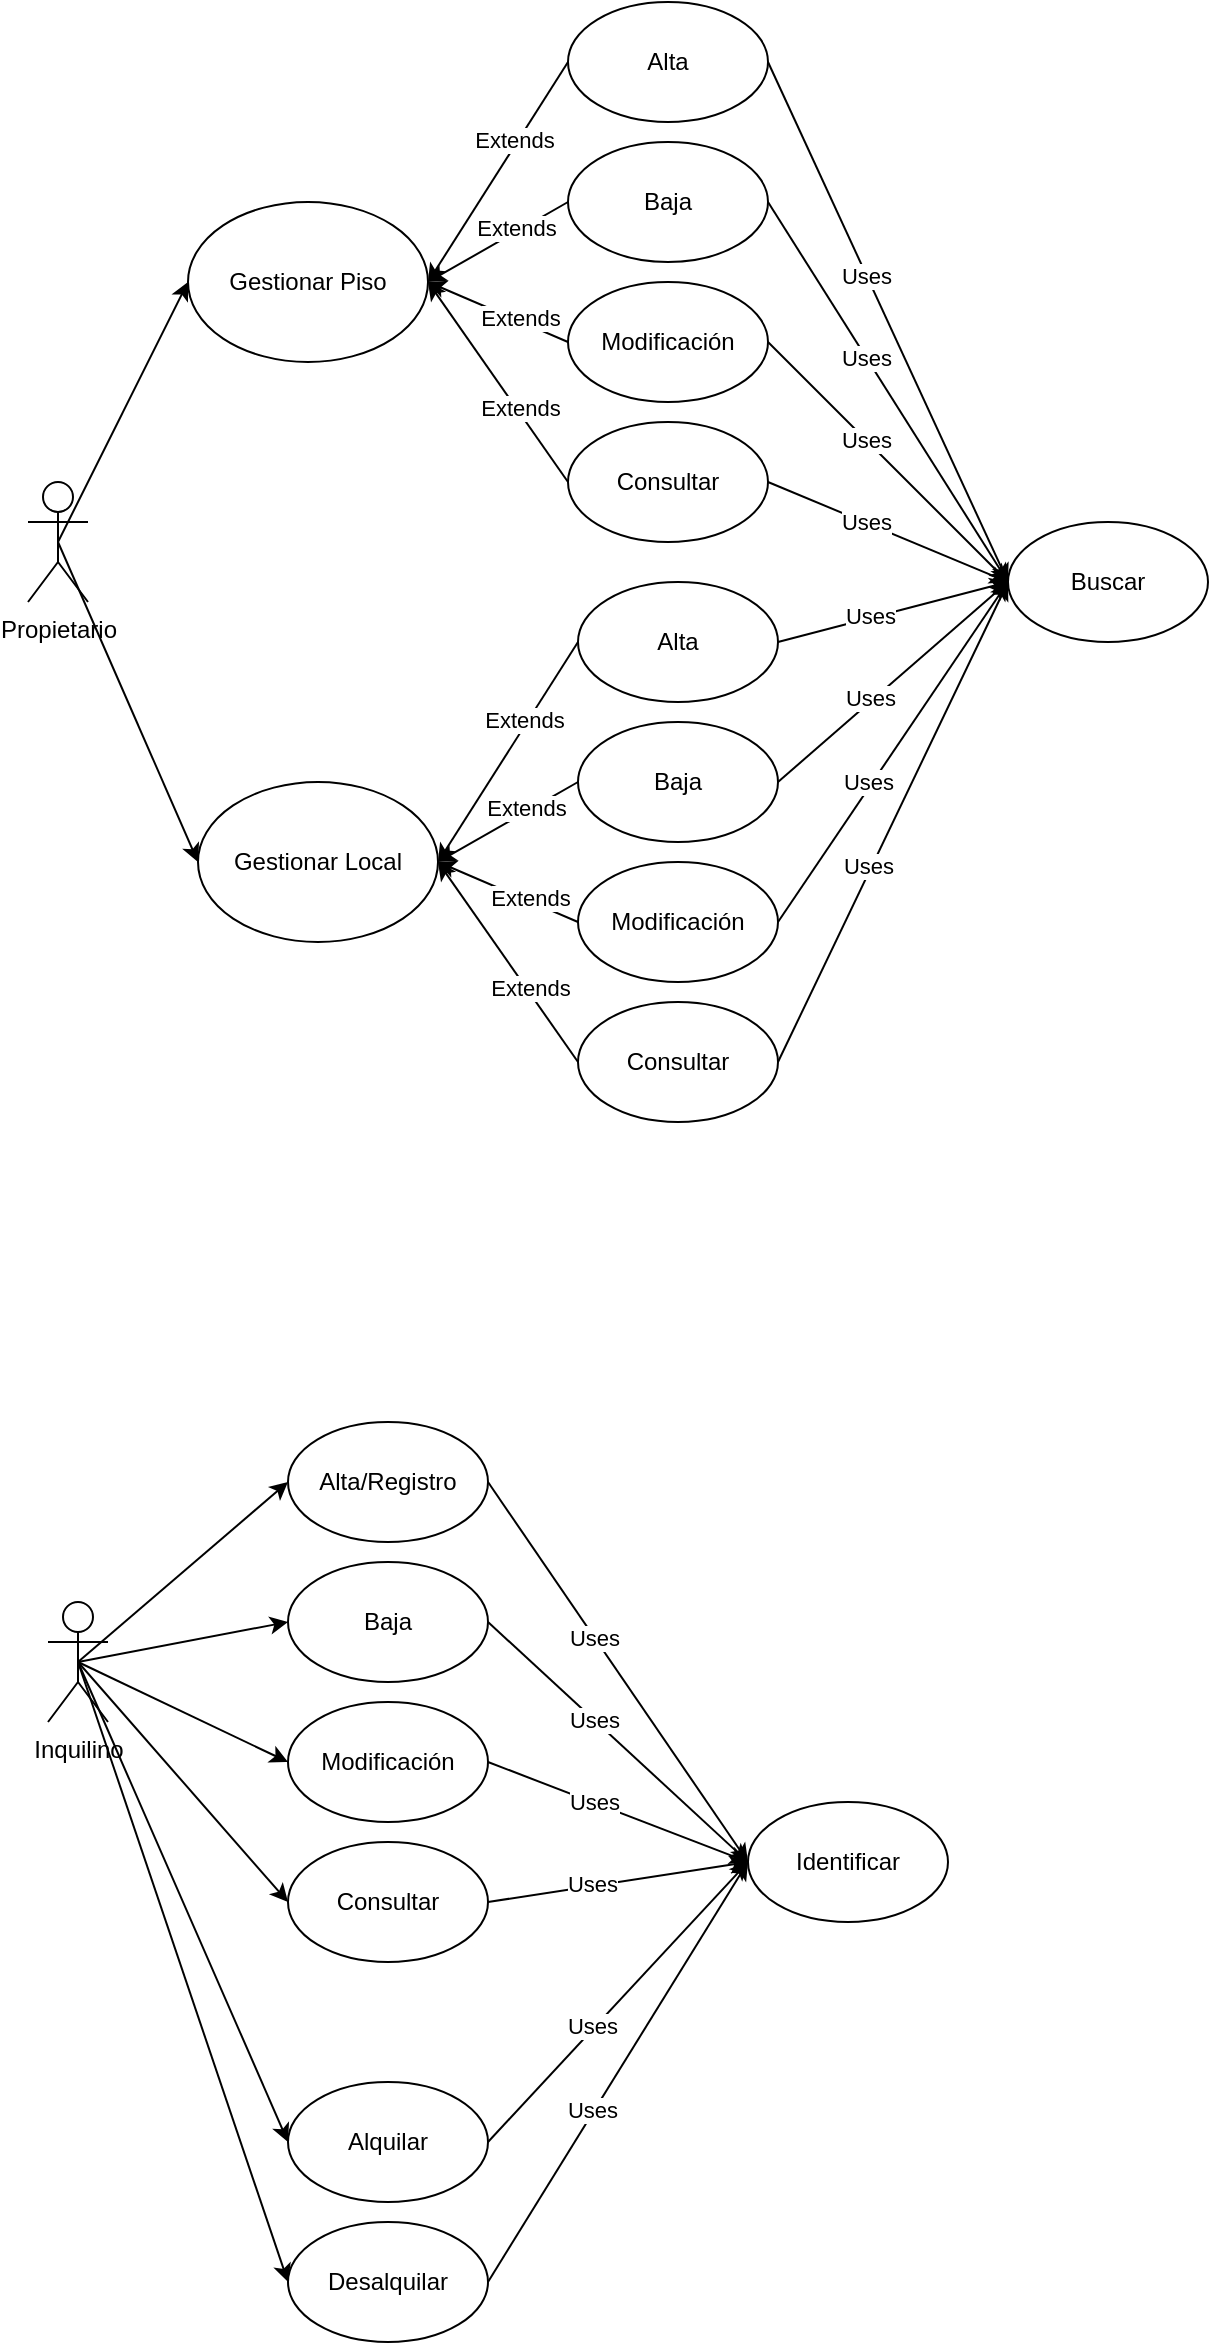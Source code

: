 <mxfile version="23.1.0" type="google">
  <diagram name="Página-1" id="PzWrmFnyrlwjwYk0gH7B">
    <mxGraphModel grid="1" page="1" gridSize="10" guides="1" tooltips="1" connect="1" arrows="1" fold="1" pageScale="1" pageWidth="827" pageHeight="1169" math="0" shadow="0">
      <root>
        <mxCell id="0" />
        <mxCell id="1" parent="0" />
        <mxCell id="1USKCnc2N3t1zNXN5_7O-1" value="Propietario" style="shape=umlActor;verticalLabelPosition=bottom;verticalAlign=top;html=1;outlineConnect=0;" vertex="1" parent="1">
          <mxGeometry x="-370" y="350" width="30" height="60" as="geometry" />
        </mxCell>
        <mxCell id="1USKCnc2N3t1zNXN5_7O-8" value="Alta" style="ellipse;whiteSpace=wrap;html=1;" vertex="1" parent="1">
          <mxGeometry x="-100" y="110" width="100" height="60" as="geometry" />
        </mxCell>
        <mxCell id="1USKCnc2N3t1zNXN5_7O-12" value="Gestionar Piso" style="ellipse;whiteSpace=wrap;html=1;" vertex="1" parent="1">
          <mxGeometry x="-290" y="210" width="120" height="80" as="geometry" />
        </mxCell>
        <mxCell id="1USKCnc2N3t1zNXN5_7O-13" value="Baja" style="ellipse;whiteSpace=wrap;html=1;" vertex="1" parent="1">
          <mxGeometry x="-100" y="180" width="100" height="60" as="geometry" />
        </mxCell>
        <mxCell id="1USKCnc2N3t1zNXN5_7O-14" value="Modificación" style="ellipse;whiteSpace=wrap;html=1;" vertex="1" parent="1">
          <mxGeometry x="-100" y="250" width="100" height="60" as="geometry" />
        </mxCell>
        <mxCell id="1USKCnc2N3t1zNXN5_7O-15" value="Consultar" style="ellipse;whiteSpace=wrap;html=1;" vertex="1" parent="1">
          <mxGeometry x="-100" y="320" width="100" height="60" as="geometry" />
        </mxCell>
        <mxCell id="1USKCnc2N3t1zNXN5_7O-16" value="" style="endArrow=classic;html=1;rounded=0;entryX=1;entryY=0.5;entryDx=0;entryDy=0;exitX=0;exitY=0.5;exitDx=0;exitDy=0;" edge="1" parent="1" source="1USKCnc2N3t1zNXN5_7O-8" target="1USKCnc2N3t1zNXN5_7O-12">
          <mxGeometry width="50" height="50" relative="1" as="geometry">
            <mxPoint x="-220" y="490" as="sourcePoint" />
            <mxPoint x="-170" y="440" as="targetPoint" />
          </mxGeometry>
        </mxCell>
        <mxCell id="1USKCnc2N3t1zNXN5_7O-17" value="Extends" style="edgeLabel;html=1;align=center;verticalAlign=middle;resizable=0;points=[];" connectable="0" vertex="1" parent="1USKCnc2N3t1zNXN5_7O-16">
          <mxGeometry x="-0.273" y="-2" relative="1" as="geometry">
            <mxPoint as="offset" />
          </mxGeometry>
        </mxCell>
        <mxCell id="1USKCnc2N3t1zNXN5_7O-18" value="" style="endArrow=classic;html=1;rounded=0;entryX=1;entryY=0.5;entryDx=0;entryDy=0;exitX=0;exitY=0.5;exitDx=0;exitDy=0;" edge="1" parent="1" source="1USKCnc2N3t1zNXN5_7O-13" target="1USKCnc2N3t1zNXN5_7O-12">
          <mxGeometry width="50" height="50" relative="1" as="geometry">
            <mxPoint x="-90" y="150" as="sourcePoint" />
            <mxPoint x="-160" y="260" as="targetPoint" />
          </mxGeometry>
        </mxCell>
        <mxCell id="1USKCnc2N3t1zNXN5_7O-19" value="Extends" style="edgeLabel;html=1;align=center;verticalAlign=middle;resizable=0;points=[];" connectable="0" vertex="1" parent="1USKCnc2N3t1zNXN5_7O-18">
          <mxGeometry x="-0.273" y="-2" relative="1" as="geometry">
            <mxPoint as="offset" />
          </mxGeometry>
        </mxCell>
        <mxCell id="1USKCnc2N3t1zNXN5_7O-20" value="" style="endArrow=classic;html=1;rounded=0;entryX=1;entryY=0.5;entryDx=0;entryDy=0;exitX=0;exitY=0.5;exitDx=0;exitDy=0;" edge="1" parent="1" source="1USKCnc2N3t1zNXN5_7O-14" target="1USKCnc2N3t1zNXN5_7O-12">
          <mxGeometry width="50" height="50" relative="1" as="geometry">
            <mxPoint x="-80" y="160" as="sourcePoint" />
            <mxPoint x="-150" y="270" as="targetPoint" />
          </mxGeometry>
        </mxCell>
        <mxCell id="1USKCnc2N3t1zNXN5_7O-21" value="Extends" style="edgeLabel;html=1;align=center;verticalAlign=middle;resizable=0;points=[];" connectable="0" vertex="1" parent="1USKCnc2N3t1zNXN5_7O-20">
          <mxGeometry x="-0.273" y="-2" relative="1" as="geometry">
            <mxPoint as="offset" />
          </mxGeometry>
        </mxCell>
        <mxCell id="1USKCnc2N3t1zNXN5_7O-22" value="" style="endArrow=classic;html=1;rounded=0;entryX=1;entryY=0.5;entryDx=0;entryDy=0;exitX=0;exitY=0.5;exitDx=0;exitDy=0;" edge="1" parent="1" source="1USKCnc2N3t1zNXN5_7O-15" target="1USKCnc2N3t1zNXN5_7O-12">
          <mxGeometry width="50" height="50" relative="1" as="geometry">
            <mxPoint x="-70" y="170" as="sourcePoint" />
            <mxPoint x="-140" y="280" as="targetPoint" />
          </mxGeometry>
        </mxCell>
        <mxCell id="1USKCnc2N3t1zNXN5_7O-23" value="Extends" style="edgeLabel;html=1;align=center;verticalAlign=middle;resizable=0;points=[];" connectable="0" vertex="1" parent="1USKCnc2N3t1zNXN5_7O-22">
          <mxGeometry x="-0.273" y="-2" relative="1" as="geometry">
            <mxPoint as="offset" />
          </mxGeometry>
        </mxCell>
        <mxCell id="1USKCnc2N3t1zNXN5_7O-24" value="Buscar" style="ellipse;whiteSpace=wrap;html=1;" vertex="1" parent="1">
          <mxGeometry x="120" y="370" width="100" height="60" as="geometry" />
        </mxCell>
        <mxCell id="1USKCnc2N3t1zNXN5_7O-34" value="" style="endArrow=classic;html=1;rounded=0;entryX=0;entryY=0.5;entryDx=0;entryDy=0;exitX=1;exitY=0.5;exitDx=0;exitDy=0;" edge="1" parent="1" source="1USKCnc2N3t1zNXN5_7O-8" target="1USKCnc2N3t1zNXN5_7O-24">
          <mxGeometry width="50" height="50" relative="1" as="geometry">
            <mxPoint x="93" y="257" as="sourcePoint" />
            <mxPoint x="10" y="150" as="targetPoint" />
          </mxGeometry>
        </mxCell>
        <mxCell id="1USKCnc2N3t1zNXN5_7O-35" value="Uses" style="edgeLabel;html=1;align=center;verticalAlign=middle;resizable=0;points=[];" connectable="0" vertex="1" parent="1USKCnc2N3t1zNXN5_7O-34">
          <mxGeometry x="-0.181" y="1" relative="1" as="geometry">
            <mxPoint x="-1" as="offset" />
          </mxGeometry>
        </mxCell>
        <mxCell id="1USKCnc2N3t1zNXN5_7O-36" value="" style="endArrow=classic;html=1;rounded=0;entryX=0;entryY=0.5;entryDx=0;entryDy=0;exitX=1;exitY=0.5;exitDx=0;exitDy=0;" edge="1" parent="1" source="1USKCnc2N3t1zNXN5_7O-13" target="1USKCnc2N3t1zNXN5_7O-24">
          <mxGeometry width="50" height="50" relative="1" as="geometry">
            <mxPoint x="10" y="150" as="sourcePoint" />
            <mxPoint x="90" y="250" as="targetPoint" />
          </mxGeometry>
        </mxCell>
        <mxCell id="1USKCnc2N3t1zNXN5_7O-37" value="Uses" style="edgeLabel;html=1;align=center;verticalAlign=middle;resizable=0;points=[];" connectable="0" vertex="1" parent="1USKCnc2N3t1zNXN5_7O-36">
          <mxGeometry x="-0.181" y="1" relative="1" as="geometry">
            <mxPoint x="-1" as="offset" />
          </mxGeometry>
        </mxCell>
        <mxCell id="1USKCnc2N3t1zNXN5_7O-38" value="" style="endArrow=classic;html=1;rounded=0;entryX=0;entryY=0.5;entryDx=0;entryDy=0;exitX=1;exitY=0.5;exitDx=0;exitDy=0;" edge="1" parent="1" source="1USKCnc2N3t1zNXN5_7O-14" target="1USKCnc2N3t1zNXN5_7O-24">
          <mxGeometry width="50" height="50" relative="1" as="geometry">
            <mxPoint x="20" y="160" as="sourcePoint" />
            <mxPoint x="100" y="260" as="targetPoint" />
          </mxGeometry>
        </mxCell>
        <mxCell id="1USKCnc2N3t1zNXN5_7O-39" value="Uses" style="edgeLabel;html=1;align=center;verticalAlign=middle;resizable=0;points=[];" connectable="0" vertex="1" parent="1USKCnc2N3t1zNXN5_7O-38">
          <mxGeometry x="-0.181" y="1" relative="1" as="geometry">
            <mxPoint x="-1" as="offset" />
          </mxGeometry>
        </mxCell>
        <mxCell id="1USKCnc2N3t1zNXN5_7O-40" value="" style="endArrow=classic;html=1;rounded=0;entryX=0;entryY=0.5;entryDx=0;entryDy=0;exitX=1;exitY=0.5;exitDx=0;exitDy=0;" edge="1" parent="1" source="1USKCnc2N3t1zNXN5_7O-15" target="1USKCnc2N3t1zNXN5_7O-24">
          <mxGeometry width="50" height="50" relative="1" as="geometry">
            <mxPoint x="30" y="170" as="sourcePoint" />
            <mxPoint x="110" y="270" as="targetPoint" />
          </mxGeometry>
        </mxCell>
        <mxCell id="1USKCnc2N3t1zNXN5_7O-41" value="Uses" style="edgeLabel;html=1;align=center;verticalAlign=middle;resizable=0;points=[];" connectable="0" vertex="1" parent="1USKCnc2N3t1zNXN5_7O-40">
          <mxGeometry x="-0.181" y="1" relative="1" as="geometry">
            <mxPoint x="-1" as="offset" />
          </mxGeometry>
        </mxCell>
        <mxCell id="1USKCnc2N3t1zNXN5_7O-42" value="" style="endArrow=classic;html=1;rounded=0;exitX=0.5;exitY=0.5;exitDx=0;exitDy=0;exitPerimeter=0;entryX=0;entryY=0.5;entryDx=0;entryDy=0;" edge="1" parent="1" source="1USKCnc2N3t1zNXN5_7O-1" target="1USKCnc2N3t1zNXN5_7O-12">
          <mxGeometry width="50" height="50" relative="1" as="geometry">
            <mxPoint x="-280" y="420" as="sourcePoint" />
            <mxPoint x="-230" y="370" as="targetPoint" />
          </mxGeometry>
        </mxCell>
        <mxCell id="1USKCnc2N3t1zNXN5_7O-43" value="Alta" style="ellipse;whiteSpace=wrap;html=1;" vertex="1" parent="1">
          <mxGeometry x="-95" y="400" width="100" height="60" as="geometry" />
        </mxCell>
        <mxCell id="1USKCnc2N3t1zNXN5_7O-44" value="Gestionar Local" style="ellipse;whiteSpace=wrap;html=1;" vertex="1" parent="1">
          <mxGeometry x="-285" y="500" width="120" height="80" as="geometry" />
        </mxCell>
        <mxCell id="1USKCnc2N3t1zNXN5_7O-45" value="Baja" style="ellipse;whiteSpace=wrap;html=1;" vertex="1" parent="1">
          <mxGeometry x="-95" y="470" width="100" height="60" as="geometry" />
        </mxCell>
        <mxCell id="1USKCnc2N3t1zNXN5_7O-46" value="Modificación" style="ellipse;whiteSpace=wrap;html=1;" vertex="1" parent="1">
          <mxGeometry x="-95" y="540" width="100" height="60" as="geometry" />
        </mxCell>
        <mxCell id="1USKCnc2N3t1zNXN5_7O-47" value="Consultar" style="ellipse;whiteSpace=wrap;html=1;" vertex="1" parent="1">
          <mxGeometry x="-95" y="610" width="100" height="60" as="geometry" />
        </mxCell>
        <mxCell id="1USKCnc2N3t1zNXN5_7O-48" value="" style="endArrow=classic;html=1;rounded=0;entryX=1;entryY=0.5;entryDx=0;entryDy=0;exitX=0;exitY=0.5;exitDx=0;exitDy=0;" edge="1" parent="1" source="1USKCnc2N3t1zNXN5_7O-43" target="1USKCnc2N3t1zNXN5_7O-44">
          <mxGeometry width="50" height="50" relative="1" as="geometry">
            <mxPoint x="-215" y="780" as="sourcePoint" />
            <mxPoint x="-165" y="730" as="targetPoint" />
          </mxGeometry>
        </mxCell>
        <mxCell id="1USKCnc2N3t1zNXN5_7O-49" value="Extends" style="edgeLabel;html=1;align=center;verticalAlign=middle;resizable=0;points=[];" connectable="0" vertex="1" parent="1USKCnc2N3t1zNXN5_7O-48">
          <mxGeometry x="-0.273" y="-2" relative="1" as="geometry">
            <mxPoint as="offset" />
          </mxGeometry>
        </mxCell>
        <mxCell id="1USKCnc2N3t1zNXN5_7O-50" value="" style="endArrow=classic;html=1;rounded=0;entryX=1;entryY=0.5;entryDx=0;entryDy=0;exitX=0;exitY=0.5;exitDx=0;exitDy=0;" edge="1" parent="1" source="1USKCnc2N3t1zNXN5_7O-45" target="1USKCnc2N3t1zNXN5_7O-44">
          <mxGeometry width="50" height="50" relative="1" as="geometry">
            <mxPoint x="-85" y="440" as="sourcePoint" />
            <mxPoint x="-155" y="550" as="targetPoint" />
          </mxGeometry>
        </mxCell>
        <mxCell id="1USKCnc2N3t1zNXN5_7O-51" value="Extends" style="edgeLabel;html=1;align=center;verticalAlign=middle;resizable=0;points=[];" connectable="0" vertex="1" parent="1USKCnc2N3t1zNXN5_7O-50">
          <mxGeometry x="-0.273" y="-2" relative="1" as="geometry">
            <mxPoint as="offset" />
          </mxGeometry>
        </mxCell>
        <mxCell id="1USKCnc2N3t1zNXN5_7O-52" value="" style="endArrow=classic;html=1;rounded=0;entryX=1;entryY=0.5;entryDx=0;entryDy=0;exitX=0;exitY=0.5;exitDx=0;exitDy=0;" edge="1" parent="1" source="1USKCnc2N3t1zNXN5_7O-46" target="1USKCnc2N3t1zNXN5_7O-44">
          <mxGeometry width="50" height="50" relative="1" as="geometry">
            <mxPoint x="-75" y="450" as="sourcePoint" />
            <mxPoint x="-145" y="560" as="targetPoint" />
          </mxGeometry>
        </mxCell>
        <mxCell id="1USKCnc2N3t1zNXN5_7O-53" value="Extends" style="edgeLabel;html=1;align=center;verticalAlign=middle;resizable=0;points=[];" connectable="0" vertex="1" parent="1USKCnc2N3t1zNXN5_7O-52">
          <mxGeometry x="-0.273" y="-2" relative="1" as="geometry">
            <mxPoint as="offset" />
          </mxGeometry>
        </mxCell>
        <mxCell id="1USKCnc2N3t1zNXN5_7O-54" value="" style="endArrow=classic;html=1;rounded=0;entryX=1;entryY=0.5;entryDx=0;entryDy=0;exitX=0;exitY=0.5;exitDx=0;exitDy=0;" edge="1" parent="1" source="1USKCnc2N3t1zNXN5_7O-47" target="1USKCnc2N3t1zNXN5_7O-44">
          <mxGeometry width="50" height="50" relative="1" as="geometry">
            <mxPoint x="-65" y="460" as="sourcePoint" />
            <mxPoint x="-135" y="570" as="targetPoint" />
          </mxGeometry>
        </mxCell>
        <mxCell id="1USKCnc2N3t1zNXN5_7O-55" value="Extends" style="edgeLabel;html=1;align=center;verticalAlign=middle;resizable=0;points=[];" connectable="0" vertex="1" parent="1USKCnc2N3t1zNXN5_7O-54">
          <mxGeometry x="-0.273" y="-2" relative="1" as="geometry">
            <mxPoint as="offset" />
          </mxGeometry>
        </mxCell>
        <mxCell id="1USKCnc2N3t1zNXN5_7O-57" value="" style="endArrow=classic;html=1;rounded=0;entryX=0;entryY=0.5;entryDx=0;entryDy=0;exitX=1;exitY=0.5;exitDx=0;exitDy=0;" edge="1" parent="1" source="1USKCnc2N3t1zNXN5_7O-43" target="1USKCnc2N3t1zNXN5_7O-24">
          <mxGeometry width="50" height="50" relative="1" as="geometry">
            <mxPoint x="98" y="547" as="sourcePoint" />
            <mxPoint x="85" y="530" as="targetPoint" />
          </mxGeometry>
        </mxCell>
        <mxCell id="1USKCnc2N3t1zNXN5_7O-58" value="Uses" style="edgeLabel;html=1;align=center;verticalAlign=middle;resizable=0;points=[];" connectable="0" vertex="1" parent="1USKCnc2N3t1zNXN5_7O-57">
          <mxGeometry x="-0.181" y="1" relative="1" as="geometry">
            <mxPoint x="-1" as="offset" />
          </mxGeometry>
        </mxCell>
        <mxCell id="1USKCnc2N3t1zNXN5_7O-59" value="" style="endArrow=classic;html=1;rounded=0;entryX=0;entryY=0.5;entryDx=0;entryDy=0;exitX=1;exitY=0.5;exitDx=0;exitDy=0;" edge="1" parent="1" source="1USKCnc2N3t1zNXN5_7O-45" target="1USKCnc2N3t1zNXN5_7O-24">
          <mxGeometry width="50" height="50" relative="1" as="geometry">
            <mxPoint x="15" y="440" as="sourcePoint" />
            <mxPoint x="85" y="530" as="targetPoint" />
          </mxGeometry>
        </mxCell>
        <mxCell id="1USKCnc2N3t1zNXN5_7O-60" value="Uses" style="edgeLabel;html=1;align=center;verticalAlign=middle;resizable=0;points=[];" connectable="0" vertex="1" parent="1USKCnc2N3t1zNXN5_7O-59">
          <mxGeometry x="-0.181" y="1" relative="1" as="geometry">
            <mxPoint x="-1" as="offset" />
          </mxGeometry>
        </mxCell>
        <mxCell id="1USKCnc2N3t1zNXN5_7O-61" value="" style="endArrow=classic;html=1;rounded=0;entryX=0;entryY=0.5;entryDx=0;entryDy=0;exitX=1;exitY=0.5;exitDx=0;exitDy=0;" edge="1" parent="1" source="1USKCnc2N3t1zNXN5_7O-46" target="1USKCnc2N3t1zNXN5_7O-24">
          <mxGeometry width="50" height="50" relative="1" as="geometry">
            <mxPoint x="25" y="450" as="sourcePoint" />
            <mxPoint x="85" y="530" as="targetPoint" />
          </mxGeometry>
        </mxCell>
        <mxCell id="1USKCnc2N3t1zNXN5_7O-62" value="Uses" style="edgeLabel;html=1;align=center;verticalAlign=middle;resizable=0;points=[];" connectable="0" vertex="1" parent="1USKCnc2N3t1zNXN5_7O-61">
          <mxGeometry x="-0.181" y="1" relative="1" as="geometry">
            <mxPoint x="-1" as="offset" />
          </mxGeometry>
        </mxCell>
        <mxCell id="1USKCnc2N3t1zNXN5_7O-63" value="" style="endArrow=classic;html=1;rounded=0;entryX=0;entryY=0.5;entryDx=0;entryDy=0;exitX=1;exitY=0.5;exitDx=0;exitDy=0;" edge="1" parent="1" source="1USKCnc2N3t1zNXN5_7O-47" target="1USKCnc2N3t1zNXN5_7O-24">
          <mxGeometry width="50" height="50" relative="1" as="geometry">
            <mxPoint x="35" y="460" as="sourcePoint" />
            <mxPoint x="85" y="530" as="targetPoint" />
          </mxGeometry>
        </mxCell>
        <mxCell id="1USKCnc2N3t1zNXN5_7O-64" value="Uses" style="edgeLabel;html=1;align=center;verticalAlign=middle;resizable=0;points=[];" connectable="0" vertex="1" parent="1USKCnc2N3t1zNXN5_7O-63">
          <mxGeometry x="-0.181" y="1" relative="1" as="geometry">
            <mxPoint x="-1" as="offset" />
          </mxGeometry>
        </mxCell>
        <mxCell id="1USKCnc2N3t1zNXN5_7O-65" value="" style="endArrow=classic;html=1;rounded=0;exitX=0.5;exitY=0.5;exitDx=0;exitDy=0;exitPerimeter=0;entryX=0;entryY=0.5;entryDx=0;entryDy=0;" edge="1" parent="1" source="1USKCnc2N3t1zNXN5_7O-1" target="1USKCnc2N3t1zNXN5_7O-44">
          <mxGeometry width="50" height="50" relative="1" as="geometry">
            <mxPoint x="-330" y="670" as="sourcePoint" />
            <mxPoint x="-205" y="660" as="targetPoint" />
          </mxGeometry>
        </mxCell>
        <mxCell id="1USKCnc2N3t1zNXN5_7O-66" value="Inquilino" style="shape=umlActor;verticalLabelPosition=bottom;verticalAlign=top;html=1;outlineConnect=0;" vertex="1" parent="1">
          <mxGeometry x="-360" y="910" width="30" height="60" as="geometry" />
        </mxCell>
        <mxCell id="1USKCnc2N3t1zNXN5_7O-69" value="" style="endArrow=classic;html=1;rounded=0;exitX=0.5;exitY=0.5;exitDx=0;exitDy=0;exitPerimeter=0;entryX=0;entryY=0.5;entryDx=0;entryDy=0;" edge="1" parent="1" source="1USKCnc2N3t1zNXN5_7O-66" target="1USKCnc2N3t1zNXN5_7O-93">
          <mxGeometry width="50" height="50" relative="1" as="geometry">
            <mxPoint x="-280" y="810" as="sourcePoint" />
            <mxPoint x="-260" y="850" as="targetPoint" />
          </mxGeometry>
        </mxCell>
        <mxCell id="1USKCnc2N3t1zNXN5_7O-70" value="" style="endArrow=classic;html=1;rounded=0;exitX=0.5;exitY=0.5;exitDx=0;exitDy=0;exitPerimeter=0;entryX=0;entryY=0.5;entryDx=0;entryDy=0;" edge="1" parent="1" source="1USKCnc2N3t1zNXN5_7O-66" target="1USKCnc2N3t1zNXN5_7O-95">
          <mxGeometry width="50" height="50" relative="1" as="geometry">
            <mxPoint x="-345" y="810" as="sourcePoint" />
            <mxPoint x="-260" y="1060" as="targetPoint" />
          </mxGeometry>
        </mxCell>
        <mxCell id="1USKCnc2N3t1zNXN5_7O-93" value="Alta/Registro" style="ellipse;whiteSpace=wrap;html=1;" vertex="1" parent="1">
          <mxGeometry x="-240" y="820" width="100" height="60" as="geometry" />
        </mxCell>
        <mxCell id="1USKCnc2N3t1zNXN5_7O-95" value="Baja" style="ellipse;whiteSpace=wrap;html=1;" vertex="1" parent="1">
          <mxGeometry x="-240" y="890" width="100" height="60" as="geometry" />
        </mxCell>
        <mxCell id="1USKCnc2N3t1zNXN5_7O-96" value="Modificación" style="ellipse;whiteSpace=wrap;html=1;" vertex="1" parent="1">
          <mxGeometry x="-240" y="960" width="100" height="60" as="geometry" />
        </mxCell>
        <mxCell id="1USKCnc2N3t1zNXN5_7O-97" value="Consultar" style="ellipse;whiteSpace=wrap;html=1;" vertex="1" parent="1">
          <mxGeometry x="-240" y="1030" width="100" height="60" as="geometry" />
        </mxCell>
        <mxCell id="1USKCnc2N3t1zNXN5_7O-106" value="" style="endArrow=classic;html=1;rounded=0;entryX=0;entryY=0.5;entryDx=0;entryDy=0;exitX=1;exitY=0.5;exitDx=0;exitDy=0;" edge="1" parent="1" source="1USKCnc2N3t1zNXN5_7O-93" target="1USKCnc2N3t1zNXN5_7O-114">
          <mxGeometry width="50" height="50" relative="1" as="geometry">
            <mxPoint x="-47" y="967" as="sourcePoint" />
            <mxPoint x="-25" y="820" as="targetPoint" />
          </mxGeometry>
        </mxCell>
        <mxCell id="1USKCnc2N3t1zNXN5_7O-107" value="Uses" style="edgeLabel;html=1;align=center;verticalAlign=middle;resizable=0;points=[];" connectable="0" vertex="1" parent="1USKCnc2N3t1zNXN5_7O-106">
          <mxGeometry x="-0.181" y="1" relative="1" as="geometry">
            <mxPoint x="-1" as="offset" />
          </mxGeometry>
        </mxCell>
        <mxCell id="1USKCnc2N3t1zNXN5_7O-108" value="" style="endArrow=classic;html=1;rounded=0;entryX=0;entryY=0.5;entryDx=0;entryDy=0;exitX=1;exitY=0.5;exitDx=0;exitDy=0;" edge="1" parent="1" source="1USKCnc2N3t1zNXN5_7O-95" target="1USKCnc2N3t1zNXN5_7O-114">
          <mxGeometry width="50" height="50" relative="1" as="geometry">
            <mxPoint x="-130" y="860" as="sourcePoint" />
            <mxPoint x="-25" y="820" as="targetPoint" />
          </mxGeometry>
        </mxCell>
        <mxCell id="1USKCnc2N3t1zNXN5_7O-109" value="Uses" style="edgeLabel;html=1;align=center;verticalAlign=middle;resizable=0;points=[];" connectable="0" vertex="1" parent="1USKCnc2N3t1zNXN5_7O-108">
          <mxGeometry x="-0.181" y="1" relative="1" as="geometry">
            <mxPoint x="-1" as="offset" />
          </mxGeometry>
        </mxCell>
        <mxCell id="1USKCnc2N3t1zNXN5_7O-110" value="" style="endArrow=classic;html=1;rounded=0;entryX=0;entryY=0.5;entryDx=0;entryDy=0;exitX=1;exitY=0.5;exitDx=0;exitDy=0;" edge="1" parent="1" source="1USKCnc2N3t1zNXN5_7O-96" target="1USKCnc2N3t1zNXN5_7O-114">
          <mxGeometry width="50" height="50" relative="1" as="geometry">
            <mxPoint x="-120" y="870" as="sourcePoint" />
            <mxPoint x="-25" y="820" as="targetPoint" />
          </mxGeometry>
        </mxCell>
        <mxCell id="1USKCnc2N3t1zNXN5_7O-111" value="Uses" style="edgeLabel;html=1;align=center;verticalAlign=middle;resizable=0;points=[];" connectable="0" vertex="1" parent="1USKCnc2N3t1zNXN5_7O-110">
          <mxGeometry x="-0.181" y="1" relative="1" as="geometry">
            <mxPoint x="-1" as="offset" />
          </mxGeometry>
        </mxCell>
        <mxCell id="1USKCnc2N3t1zNXN5_7O-112" value="" style="endArrow=classic;html=1;rounded=0;entryX=0;entryY=0.5;entryDx=0;entryDy=0;exitX=1;exitY=0.5;exitDx=0;exitDy=0;" edge="1" parent="1" source="1USKCnc2N3t1zNXN5_7O-97" target="1USKCnc2N3t1zNXN5_7O-114">
          <mxGeometry width="50" height="50" relative="1" as="geometry">
            <mxPoint x="-110" y="880" as="sourcePoint" />
            <mxPoint x="-25" y="820" as="targetPoint" />
          </mxGeometry>
        </mxCell>
        <mxCell id="1USKCnc2N3t1zNXN5_7O-113" value="Uses" style="edgeLabel;html=1;align=center;verticalAlign=middle;resizable=0;points=[];" connectable="0" vertex="1" parent="1USKCnc2N3t1zNXN5_7O-112">
          <mxGeometry x="-0.181" y="1" relative="1" as="geometry">
            <mxPoint x="-1" as="offset" />
          </mxGeometry>
        </mxCell>
        <mxCell id="1USKCnc2N3t1zNXN5_7O-114" value="Identificar" style="ellipse;whiteSpace=wrap;html=1;" vertex="1" parent="1">
          <mxGeometry x="-10" y="1010" width="100" height="60" as="geometry" />
        </mxCell>
        <mxCell id="1USKCnc2N3t1zNXN5_7O-115" value="" style="endArrow=classic;html=1;rounded=0;exitX=0.5;exitY=0.5;exitDx=0;exitDy=0;exitPerimeter=0;entryX=0;entryY=0.5;entryDx=0;entryDy=0;" edge="1" parent="1" source="1USKCnc2N3t1zNXN5_7O-66" target="1USKCnc2N3t1zNXN5_7O-96">
          <mxGeometry width="50" height="50" relative="1" as="geometry">
            <mxPoint x="-335" y="950" as="sourcePoint" />
            <mxPoint x="-230" y="930" as="targetPoint" />
          </mxGeometry>
        </mxCell>
        <mxCell id="1USKCnc2N3t1zNXN5_7O-116" value="" style="endArrow=classic;html=1;rounded=0;exitX=0.5;exitY=0.5;exitDx=0;exitDy=0;exitPerimeter=0;entryX=0;entryY=0.5;entryDx=0;entryDy=0;" edge="1" parent="1" source="1USKCnc2N3t1zNXN5_7O-66" target="1USKCnc2N3t1zNXN5_7O-97">
          <mxGeometry width="50" height="50" relative="1" as="geometry">
            <mxPoint x="-335" y="950" as="sourcePoint" />
            <mxPoint x="-230" y="1000" as="targetPoint" />
          </mxGeometry>
        </mxCell>
        <mxCell id="1USKCnc2N3t1zNXN5_7O-117" value="Alquilar" style="ellipse;whiteSpace=wrap;html=1;" vertex="1" parent="1">
          <mxGeometry x="-240" y="1150" width="100" height="60" as="geometry" />
        </mxCell>
        <mxCell id="1USKCnc2N3t1zNXN5_7O-118" value="Desalquilar" style="ellipse;whiteSpace=wrap;html=1;" vertex="1" parent="1">
          <mxGeometry x="-240" y="1220" width="100" height="60" as="geometry" />
        </mxCell>
        <mxCell id="1USKCnc2N3t1zNXN5_7O-119" value="" style="endArrow=classic;html=1;rounded=0;exitX=0.5;exitY=0.5;exitDx=0;exitDy=0;exitPerimeter=0;entryX=0;entryY=0.5;entryDx=0;entryDy=0;" edge="1" parent="1" source="1USKCnc2N3t1zNXN5_7O-66" target="1USKCnc2N3t1zNXN5_7O-117">
          <mxGeometry width="50" height="50" relative="1" as="geometry">
            <mxPoint x="-380" y="1180" as="sourcePoint" />
            <mxPoint x="-330" y="1130" as="targetPoint" />
          </mxGeometry>
        </mxCell>
        <mxCell id="1USKCnc2N3t1zNXN5_7O-120" value="" style="endArrow=classic;html=1;rounded=0;exitX=0.5;exitY=0.5;exitDx=0;exitDy=0;exitPerimeter=0;entryX=0;entryY=0.5;entryDx=0;entryDy=0;" edge="1" parent="1" source="1USKCnc2N3t1zNXN5_7O-66" target="1USKCnc2N3t1zNXN5_7O-118">
          <mxGeometry width="50" height="50" relative="1" as="geometry">
            <mxPoint x="-335" y="950" as="sourcePoint" />
            <mxPoint x="-230" y="1190" as="targetPoint" />
          </mxGeometry>
        </mxCell>
        <mxCell id="1USKCnc2N3t1zNXN5_7O-125" value="" style="endArrow=classic;html=1;rounded=0;entryX=0;entryY=0.5;entryDx=0;entryDy=0;exitX=1;exitY=0.5;exitDx=0;exitDy=0;" edge="1" parent="1" source="1USKCnc2N3t1zNXN5_7O-117" target="1USKCnc2N3t1zNXN5_7O-114">
          <mxGeometry width="50" height="50" relative="1" as="geometry">
            <mxPoint x="-130" y="1070" as="sourcePoint" />
            <mxPoint x="-40" y="960" as="targetPoint" />
          </mxGeometry>
        </mxCell>
        <mxCell id="1USKCnc2N3t1zNXN5_7O-126" value="Uses" style="edgeLabel;html=1;align=center;verticalAlign=middle;resizable=0;points=[];" connectable="0" vertex="1" parent="1USKCnc2N3t1zNXN5_7O-125">
          <mxGeometry x="-0.181" y="1" relative="1" as="geometry">
            <mxPoint x="-1" as="offset" />
          </mxGeometry>
        </mxCell>
        <mxCell id="1USKCnc2N3t1zNXN5_7O-127" value="" style="endArrow=classic;html=1;rounded=0;entryX=0;entryY=0.5;entryDx=0;entryDy=0;exitX=1;exitY=0.5;exitDx=0;exitDy=0;" edge="1" parent="1" source="1USKCnc2N3t1zNXN5_7O-118" target="1USKCnc2N3t1zNXN5_7O-114">
          <mxGeometry width="50" height="50" relative="1" as="geometry">
            <mxPoint x="-130" y="1190" as="sourcePoint" />
            <mxPoint x="-40" y="960" as="targetPoint" />
          </mxGeometry>
        </mxCell>
        <mxCell id="1USKCnc2N3t1zNXN5_7O-128" value="Uses" style="edgeLabel;html=1;align=center;verticalAlign=middle;resizable=0;points=[];" connectable="0" vertex="1" parent="1USKCnc2N3t1zNXN5_7O-127">
          <mxGeometry x="-0.181" y="1" relative="1" as="geometry">
            <mxPoint x="-1" as="offset" />
          </mxGeometry>
        </mxCell>
      </root>
    </mxGraphModel>
  </diagram>
</mxfile>
